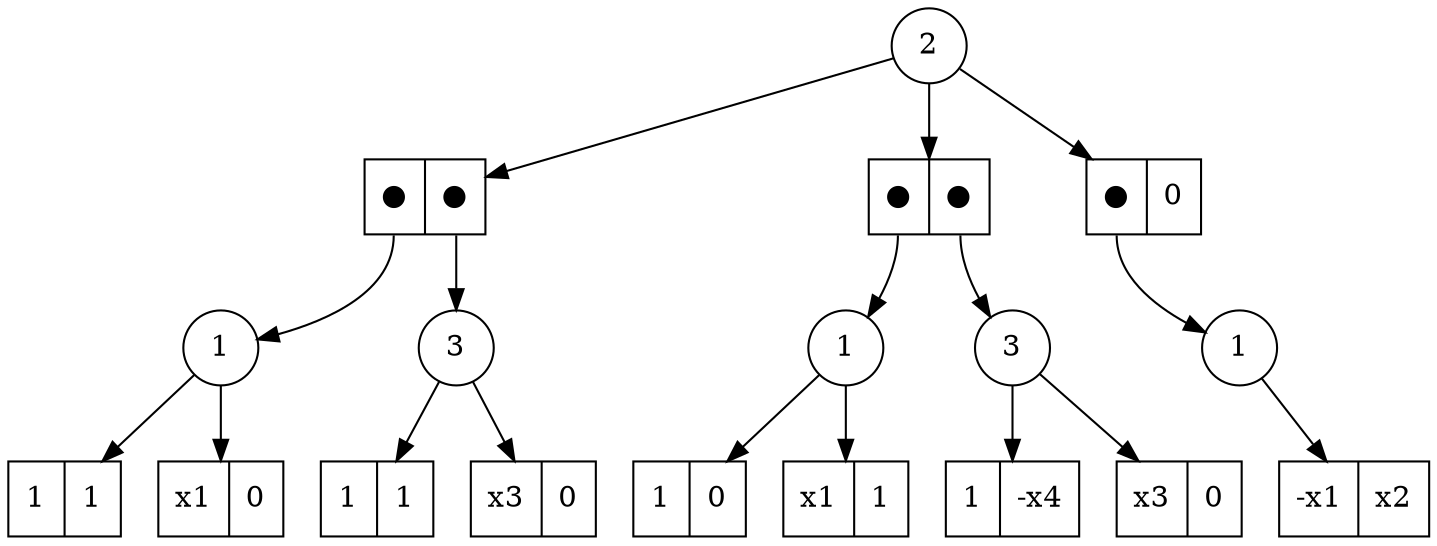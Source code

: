 digraph G {
	Dec_0_1 [shape=circle, label="2"]
	Dec_0_1 -> Ele_1_26
	Ele_1_26 [shape=record,label="<f0> ●|<f1> ●"]
	Ele_1_26:f0 -> Dec_2_39
	Dec_2_39 [shape=circle, label="1"]
	Dec_2_39 -> Ele_3_72
	Ele_3_72 [shape=record,label="<f0> 1|<f1> 1"]
	Dec_2_39 -> Ele_3_73
	Ele_3_73 [shape=record,label="<f0> x1|<f1> 0"]
	Ele_1_26:f1 -> Dec_2_40
	Dec_2_40 [shape=circle, label="3"]
	Dec_2_40 -> Ele_3_74
	Ele_3_74 [shape=record,label="<f0> 1|<f1> 1"]
	Dec_2_40 -> Ele_3_75
	Ele_3_75 [shape=record,label="<f0> x3|<f1> 0"]
	Dec_0_1 -> Ele_1_27
	Ele_1_27 [shape=record,label="<f0> ●|<f1> ●"]
	Ele_1_27:f0 -> Dec_2_41
	Dec_2_41 [shape=circle, label="1"]
	Dec_2_41 -> Ele_3_76
	Ele_3_76 [shape=record,label="<f0> 1|<f1> 0"]
	Dec_2_41 -> Ele_3_77
	Ele_3_77 [shape=record,label="<f0> x1|<f1> 1"]
	Ele_1_27:f1 -> Dec_2_42
	Dec_2_42 [shape=circle, label="3"]
	Dec_2_42 -> Ele_3_78
	Ele_3_78 [shape=record,label="<f0> 1|<f1> -x4"]
	Dec_2_42 -> Ele_3_79
	Ele_3_79 [shape=record,label="<f0> x3|<f1> 0"]
	Dec_0_1 -> Ele_1_28
	Ele_1_28 [shape=record,label="<f0> ●|<f1> 0"]
	Ele_1_28:f0 -> Dec_2_43
	Dec_2_43 [shape=circle, label="1"]
	Dec_2_43 -> Ele_3_80
	Ele_3_80 [shape=record,label="<f0> -x1|<f1> x2"]
}
